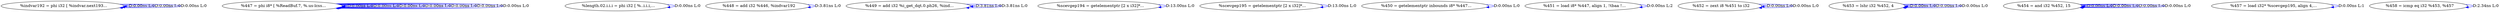 digraph {
Node0x41642d0[label="  %indvar192 = phi i32 [ %indvar.next193..."];
Node0x41642d0 -> Node0x41642d0[label="D:0.00ns L:0",color=blue];
Node0x41642d0 -> Node0x41642d0[label="D:0.00ns L:0",color=blue];
Node0x41642d0 -> Node0x41642d0[label="D:0.00ns L:0",color=blue];
Node0x4164410[label="  %447 = phi i8* [ %ReadBuf.7, %.us-lcss..."];
Node0x4164410 -> Node0x4164410[label="D:0.00ns L:0",color=blue];
Node0x4164410 -> Node0x4164410[label="D:0.00ns L:0",color=blue];
Node0x4164410 -> Node0x4164410[label="D:0.00ns L:0",color=blue];
Node0x4164410 -> Node0x4164410[label="D:0.00ns L:0",color=blue];
Node0x4164410 -> Node0x4164410[label="D:0.00ns L:0",color=blue];
Node0x4164410 -> Node0x4164410[label="D:0.00ns L:0",color=blue];
Node0x4164410 -> Node0x4164410[label="D:0.00ns L:0",color=blue];
Node0x4164550[label="  %length.02.i.i.i = phi i32 [ %..i.i.i,..."];
Node0x4164550 -> Node0x4164550[label="D:0.00ns L:0",color=blue];
Node0x4164690[label="  %448 = add i32 %446, %indvar192"];
Node0x4164690 -> Node0x4164690[label="D:3.81ns L:0",color=blue];
Node0x41647d0[label="  %449 = add i32 %i_get_dqt.0.ph26, %ind..."];
Node0x41647d0 -> Node0x41647d0[label="D:3.81ns L:0",color=blue];
Node0x41647d0 -> Node0x41647d0[label="D:3.81ns L:0",color=blue];
Node0x4164910[label="  %scevgep194 = getelementptr [2 x i32]*..."];
Node0x4164910 -> Node0x4164910[label="D:13.00ns L:0",color=blue];
Node0x4164a50[label="  %scevgep195 = getelementptr [2 x i32]*..."];
Node0x4164a50 -> Node0x4164a50[label="D:13.00ns L:0",color=blue];
Node0x4164b90[label="  %450 = getelementptr inbounds i8* %447..."];
Node0x4164b90 -> Node0x4164b90[label="D:0.00ns L:0",color=blue];
Node0x4164cd0[label="  %451 = load i8* %447, align 1, !tbaa !..."];
Node0x4164cd0 -> Node0x4164cd0[label="D:0.00ns L:2",color=blue];
Node0x4164e10[label="  %452 = zext i8 %451 to i32"];
Node0x4164e10 -> Node0x4164e10[label="D:0.00ns L:0",color=blue];
Node0x4164e10 -> Node0x4164e10[label="D:0.00ns L:0",color=blue];
Node0x4164f50[label="  %453 = lshr i32 %452, 4"];
Node0x4164f50 -> Node0x4164f50[label="D:0.00ns L:0",color=blue];
Node0x4164f50 -> Node0x4164f50[label="D:0.00ns L:0",color=blue];
Node0x4164f50 -> Node0x4164f50[label="D:0.00ns L:0",color=blue];
Node0x4165090[label="  %454 = and i32 %452, 15"];
Node0x4165090 -> Node0x4165090[label="D:0.00ns L:0",color=blue];
Node0x4165090 -> Node0x4165090[label="D:0.00ns L:0",color=blue];
Node0x4165090 -> Node0x4165090[label="D:0.00ns L:0",color=blue];
Node0x4165090 -> Node0x4165090[label="D:0.00ns L:0",color=blue];
Node0x4165450[label="  %457 = load i32* %scevgep195, align 4,..."];
Node0x4165450 -> Node0x4165450[label="D:0.00ns L:1",color=blue];
Node0x4165590[label="  %458 = icmp eq i32 %453, %457"];
Node0x4165590 -> Node0x4165590[label="D:2.34ns L:0",color=blue];
}
